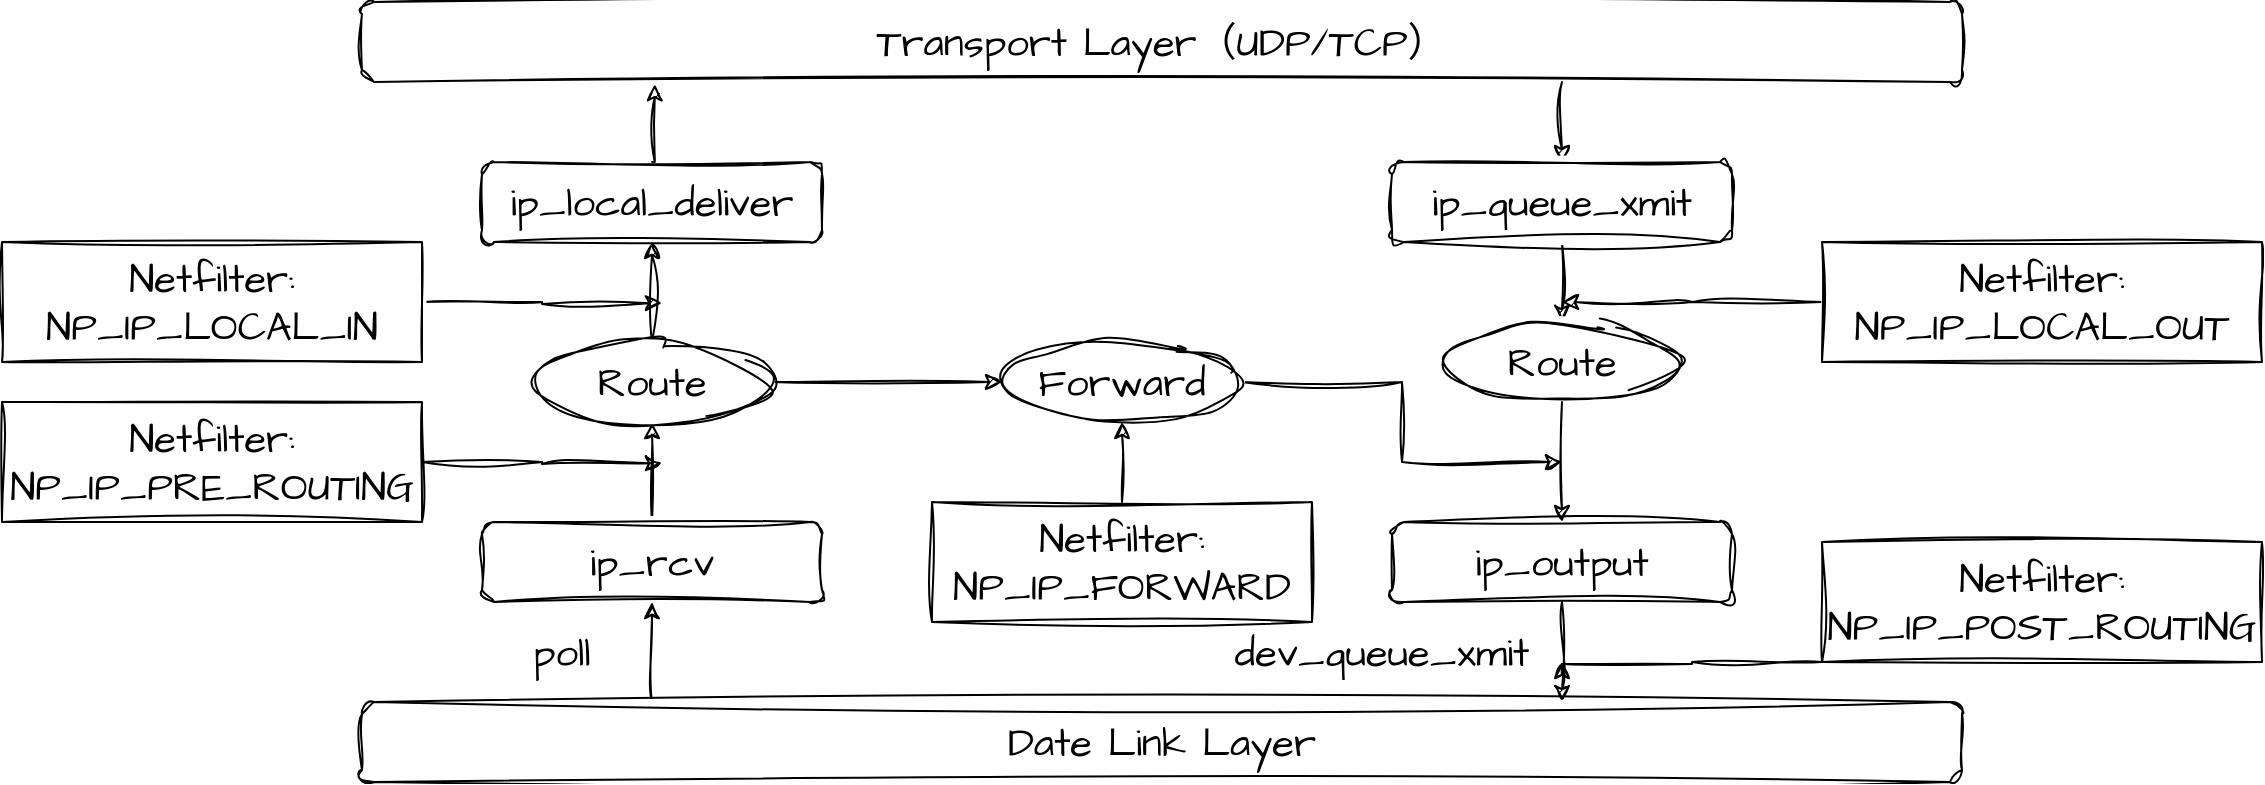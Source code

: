 <mxfile version="22.0.8" type="github">
  <diagram name="第 1 页" id="QYUbUu2t7QBmTJFViEh7">
    <mxGraphModel dx="2162" dy="873" grid="1" gridSize="10" guides="1" tooltips="1" connect="1" arrows="1" fold="1" page="1" pageScale="1" pageWidth="827" pageHeight="1169" math="0" shadow="0">
      <root>
        <mxCell id="0" />
        <mxCell id="1" parent="0" />
        <mxCell id="rdA23jTKkPkpP5CmbgJy-15" style="edgeStyle=orthogonalEdgeStyle;rounded=0;sketch=1;hachureGap=4;jiggle=2;curveFitting=1;orthogonalLoop=1;jettySize=auto;html=1;exitX=0.75;exitY=1;exitDx=0;exitDy=0;entryX=0.5;entryY=0;entryDx=0;entryDy=0;fontFamily=Architects Daughter;fontSource=https%3A%2F%2Ffonts.googleapis.com%2Fcss%3Ffamily%3DArchitects%2BDaughter;fontSize=16;" edge="1" parent="1" source="rdA23jTKkPkpP5CmbgJy-2" target="rdA23jTKkPkpP5CmbgJy-8">
          <mxGeometry relative="1" as="geometry" />
        </mxCell>
        <mxCell id="rdA23jTKkPkpP5CmbgJy-2" value="Transport Layer（UDP/TCP）" style="rounded=1;whiteSpace=wrap;html=1;sketch=1;hachureGap=4;jiggle=2;curveFitting=1;fontFamily=Architects Daughter;fontSource=https%3A%2F%2Ffonts.googleapis.com%2Fcss%3Ffamily%3DArchitects%2BDaughter;fontSize=20;" vertex="1" parent="1">
          <mxGeometry x="10" y="140" width="800" height="40" as="geometry" />
        </mxCell>
        <mxCell id="rdA23jTKkPkpP5CmbgJy-13" style="edgeStyle=orthogonalEdgeStyle;rounded=0;sketch=1;hachureGap=4;jiggle=2;curveFitting=1;orthogonalLoop=1;jettySize=auto;html=1;exitX=0.5;exitY=0;exitDx=0;exitDy=0;entryX=0.183;entryY=1.028;entryDx=0;entryDy=0;fontFamily=Architects Daughter;fontSource=https%3A%2F%2Ffonts.googleapis.com%2Fcss%3Ffamily%3DArchitects%2BDaughter;fontSize=16;entryPerimeter=0;" edge="1" parent="1" source="rdA23jTKkPkpP5CmbgJy-3" target="rdA23jTKkPkpP5CmbgJy-2">
          <mxGeometry relative="1" as="geometry" />
        </mxCell>
        <mxCell id="rdA23jTKkPkpP5CmbgJy-3" value="ip_local_deliver" style="rounded=1;whiteSpace=wrap;html=1;sketch=1;hachureGap=4;jiggle=2;curveFitting=1;fontFamily=Architects Daughter;fontSource=https%3A%2F%2Ffonts.googleapis.com%2Fcss%3Ffamily%3DArchitects%2BDaughter;fontSize=20;" vertex="1" parent="1">
          <mxGeometry x="70" y="220" width="170" height="40" as="geometry" />
        </mxCell>
        <mxCell id="rdA23jTKkPkpP5CmbgJy-11" style="edgeStyle=orthogonalEdgeStyle;rounded=0;sketch=1;hachureGap=4;jiggle=2;curveFitting=1;orthogonalLoop=1;jettySize=auto;html=1;exitX=0.5;exitY=0;exitDx=0;exitDy=0;entryX=0.5;entryY=1;entryDx=0;entryDy=0;fontFamily=Architects Daughter;fontSource=https%3A%2F%2Ffonts.googleapis.com%2Fcss%3Ffamily%3DArchitects%2BDaughter;fontSize=16;" edge="1" parent="1" source="rdA23jTKkPkpP5CmbgJy-4" target="rdA23jTKkPkpP5CmbgJy-5">
          <mxGeometry relative="1" as="geometry" />
        </mxCell>
        <mxCell id="rdA23jTKkPkpP5CmbgJy-4" value="ip_rcv" style="rounded=1;whiteSpace=wrap;html=1;sketch=1;hachureGap=4;jiggle=2;curveFitting=1;fontFamily=Architects Daughter;fontSource=https%3A%2F%2Ffonts.googleapis.com%2Fcss%3Ffamily%3DArchitects%2BDaughter;fontSize=20;" vertex="1" parent="1">
          <mxGeometry x="70" y="400" width="170" height="40" as="geometry" />
        </mxCell>
        <mxCell id="rdA23jTKkPkpP5CmbgJy-12" style="edgeStyle=orthogonalEdgeStyle;rounded=0;sketch=1;hachureGap=4;jiggle=2;curveFitting=1;orthogonalLoop=1;jettySize=auto;html=1;exitX=0.5;exitY=0;exitDx=0;exitDy=0;fontFamily=Architects Daughter;fontSource=https%3A%2F%2Ffonts.googleapis.com%2Fcss%3Ffamily%3DArchitects%2BDaughter;fontSize=16;" edge="1" parent="1" source="rdA23jTKkPkpP5CmbgJy-5" target="rdA23jTKkPkpP5CmbgJy-3">
          <mxGeometry relative="1" as="geometry" />
        </mxCell>
        <mxCell id="rdA23jTKkPkpP5CmbgJy-14" style="edgeStyle=orthogonalEdgeStyle;rounded=0;sketch=1;hachureGap=4;jiggle=2;curveFitting=1;orthogonalLoop=1;jettySize=auto;html=1;exitX=1;exitY=0.5;exitDx=0;exitDy=0;entryX=0;entryY=0.5;entryDx=0;entryDy=0;fontFamily=Architects Daughter;fontSource=https%3A%2F%2Ffonts.googleapis.com%2Fcss%3Ffamily%3DArchitects%2BDaughter;fontSize=16;" edge="1" parent="1" source="rdA23jTKkPkpP5CmbgJy-5" target="rdA23jTKkPkpP5CmbgJy-6">
          <mxGeometry relative="1" as="geometry" />
        </mxCell>
        <mxCell id="rdA23jTKkPkpP5CmbgJy-5" value="Route" style="ellipse;whiteSpace=wrap;html=1;sketch=1;hachureGap=4;jiggle=2;curveFitting=1;fontFamily=Architects Daughter;fontSource=https%3A%2F%2Ffonts.googleapis.com%2Fcss%3Ffamily%3DArchitects%2BDaughter;fontSize=20;" vertex="1" parent="1">
          <mxGeometry x="95" y="310" width="120" height="40" as="geometry" />
        </mxCell>
        <mxCell id="rdA23jTKkPkpP5CmbgJy-32" style="edgeStyle=orthogonalEdgeStyle;rounded=0;sketch=1;hachureGap=4;jiggle=2;curveFitting=1;orthogonalLoop=1;jettySize=auto;html=1;exitX=1;exitY=0.5;exitDx=0;exitDy=0;fontFamily=Architects Daughter;fontSource=https%3A%2F%2Ffonts.googleapis.com%2Fcss%3Ffamily%3DArchitects%2BDaughter;fontSize=16;" edge="1" parent="1" source="rdA23jTKkPkpP5CmbgJy-6">
          <mxGeometry relative="1" as="geometry">
            <mxPoint x="610" y="370" as="targetPoint" />
            <Array as="points">
              <mxPoint x="530" y="330" />
              <mxPoint x="530" y="370" />
              <mxPoint x="610" y="370" />
            </Array>
          </mxGeometry>
        </mxCell>
        <mxCell id="rdA23jTKkPkpP5CmbgJy-6" value="Forward" style="ellipse;whiteSpace=wrap;html=1;sketch=1;hachureGap=4;jiggle=2;curveFitting=1;fontFamily=Architects Daughter;fontSource=https%3A%2F%2Ffonts.googleapis.com%2Fcss%3Ffamily%3DArchitects%2BDaughter;fontSize=20;" vertex="1" parent="1">
          <mxGeometry x="330" y="310" width="120" height="40" as="geometry" />
        </mxCell>
        <mxCell id="rdA23jTKkPkpP5CmbgJy-22" style="edgeStyle=orthogonalEdgeStyle;rounded=0;sketch=1;hachureGap=4;jiggle=2;curveFitting=1;orthogonalLoop=1;jettySize=auto;html=1;exitX=0.5;exitY=1;exitDx=0;exitDy=0;entryX=0.75;entryY=0;entryDx=0;entryDy=0;fontFamily=Architects Daughter;fontSource=https%3A%2F%2Ffonts.googleapis.com%2Fcss%3Ffamily%3DArchitects%2BDaughter;fontSize=16;" edge="1" parent="1" source="rdA23jTKkPkpP5CmbgJy-7" target="rdA23jTKkPkpP5CmbgJy-9">
          <mxGeometry relative="1" as="geometry" />
        </mxCell>
        <mxCell id="rdA23jTKkPkpP5CmbgJy-7" value="ip_output" style="rounded=1;whiteSpace=wrap;html=1;sketch=1;hachureGap=4;jiggle=2;curveFitting=1;fontFamily=Architects Daughter;fontSource=https%3A%2F%2Ffonts.googleapis.com%2Fcss%3Ffamily%3DArchitects%2BDaughter;fontSize=20;" vertex="1" parent="1">
          <mxGeometry x="525" y="400" width="170" height="40" as="geometry" />
        </mxCell>
        <mxCell id="rdA23jTKkPkpP5CmbgJy-34" style="edgeStyle=orthogonalEdgeStyle;rounded=0;sketch=1;hachureGap=4;jiggle=2;curveFitting=1;orthogonalLoop=1;jettySize=auto;html=1;exitX=0.5;exitY=1;exitDx=0;exitDy=0;fontFamily=Architects Daughter;fontSource=https%3A%2F%2Ffonts.googleapis.com%2Fcss%3Ffamily%3DArchitects%2BDaughter;fontSize=16;" edge="1" parent="1" source="rdA23jTKkPkpP5CmbgJy-8" target="rdA23jTKkPkpP5CmbgJy-33">
          <mxGeometry relative="1" as="geometry" />
        </mxCell>
        <mxCell id="rdA23jTKkPkpP5CmbgJy-8" value="ip_queue_xmit" style="rounded=1;whiteSpace=wrap;html=1;sketch=1;hachureGap=4;jiggle=2;curveFitting=1;fontFamily=Architects Daughter;fontSource=https%3A%2F%2Ffonts.googleapis.com%2Fcss%3Ffamily%3DArchitects%2BDaughter;fontSize=20;" vertex="1" parent="1">
          <mxGeometry x="525" y="220" width="170" height="40" as="geometry" />
        </mxCell>
        <mxCell id="rdA23jTKkPkpP5CmbgJy-10" style="edgeStyle=orthogonalEdgeStyle;rounded=0;sketch=1;hachureGap=4;jiggle=2;curveFitting=1;orthogonalLoop=1;jettySize=auto;html=1;exitX=0.178;exitY=-0.025;exitDx=0;exitDy=0;fontFamily=Architects Daughter;fontSource=https%3A%2F%2Ffonts.googleapis.com%2Fcss%3Ffamily%3DArchitects%2BDaughter;fontSize=16;exitPerimeter=0;" edge="1" parent="1" source="rdA23jTKkPkpP5CmbgJy-9" target="rdA23jTKkPkpP5CmbgJy-4">
          <mxGeometry relative="1" as="geometry">
            <Array as="points">
              <mxPoint x="152" y="490" />
              <mxPoint x="155" y="490" />
            </Array>
          </mxGeometry>
        </mxCell>
        <mxCell id="rdA23jTKkPkpP5CmbgJy-9" value="Date Link Layer" style="rounded=1;whiteSpace=wrap;html=1;sketch=1;hachureGap=4;jiggle=2;curveFitting=1;fontFamily=Architects Daughter;fontSource=https%3A%2F%2Ffonts.googleapis.com%2Fcss%3Ffamily%3DArchitects%2BDaughter;fontSize=20;" vertex="1" parent="1">
          <mxGeometry x="10" y="490" width="800" height="40" as="geometry" />
        </mxCell>
        <mxCell id="rdA23jTKkPkpP5CmbgJy-25" style="edgeStyle=orthogonalEdgeStyle;rounded=0;sketch=1;hachureGap=4;jiggle=2;curveFitting=1;orthogonalLoop=1;jettySize=auto;html=1;exitX=1;exitY=0.5;exitDx=0;exitDy=0;fontFamily=Architects Daughter;fontSource=https%3A%2F%2Ffonts.googleapis.com%2Fcss%3Ffamily%3DArchitects%2BDaughter;fontSize=16;" edge="1" parent="1" source="rdA23jTKkPkpP5CmbgJy-18">
          <mxGeometry relative="1" as="geometry">
            <mxPoint x="160" y="290.529" as="targetPoint" />
          </mxGeometry>
        </mxCell>
        <mxCell id="rdA23jTKkPkpP5CmbgJy-18" value="Netfilter:&lt;br&gt;NP_IP_LOCAL_IN" style="rounded=0;whiteSpace=wrap;html=1;sketch=1;hachureGap=4;jiggle=2;curveFitting=1;fontFamily=Architects Daughter;fontSource=https%3A%2F%2Ffonts.googleapis.com%2Fcss%3Ffamily%3DArchitects%2BDaughter;fontSize=20;" vertex="1" parent="1">
          <mxGeometry x="-170" y="260" width="210" height="60" as="geometry" />
        </mxCell>
        <mxCell id="rdA23jTKkPkpP5CmbgJy-26" style="edgeStyle=orthogonalEdgeStyle;rounded=0;sketch=1;hachureGap=4;jiggle=2;curveFitting=1;orthogonalLoop=1;jettySize=auto;html=1;exitX=1;exitY=0.5;exitDx=0;exitDy=0;fontFamily=Architects Daughter;fontSource=https%3A%2F%2Ffonts.googleapis.com%2Fcss%3Ffamily%3DArchitects%2BDaughter;fontSize=16;" edge="1" parent="1" source="rdA23jTKkPkpP5CmbgJy-19">
          <mxGeometry relative="1" as="geometry">
            <mxPoint x="160" y="370.529" as="targetPoint" />
          </mxGeometry>
        </mxCell>
        <mxCell id="rdA23jTKkPkpP5CmbgJy-19" value="Netfilter:&lt;br&gt;NP_IP_PRE_ROUTING" style="rounded=0;whiteSpace=wrap;html=1;sketch=1;hachureGap=4;jiggle=2;curveFitting=1;fontFamily=Architects Daughter;fontSource=https%3A%2F%2Ffonts.googleapis.com%2Fcss%3Ffamily%3DArchitects%2BDaughter;fontSize=20;fontStyle=0" vertex="1" parent="1">
          <mxGeometry x="-170" y="340" width="210" height="60" as="geometry" />
        </mxCell>
        <mxCell id="rdA23jTKkPkpP5CmbgJy-24" style="edgeStyle=orthogonalEdgeStyle;rounded=0;sketch=1;hachureGap=4;jiggle=2;curveFitting=1;orthogonalLoop=1;jettySize=auto;html=1;exitX=0.5;exitY=0;exitDx=0;exitDy=0;fontFamily=Architects Daughter;fontSource=https%3A%2F%2Ffonts.googleapis.com%2Fcss%3Ffamily%3DArchitects%2BDaughter;fontSize=16;" edge="1" parent="1" source="rdA23jTKkPkpP5CmbgJy-20" target="rdA23jTKkPkpP5CmbgJy-6">
          <mxGeometry relative="1" as="geometry" />
        </mxCell>
        <mxCell id="rdA23jTKkPkpP5CmbgJy-20" value="Netfilter:&lt;br&gt;NP_IP_FORWARD" style="rounded=0;whiteSpace=wrap;html=1;sketch=1;hachureGap=4;jiggle=2;curveFitting=1;fontFamily=Architects Daughter;fontSource=https%3A%2F%2Ffonts.googleapis.com%2Fcss%3Ffamily%3DArchitects%2BDaughter;fontSize=20;" vertex="1" parent="1">
          <mxGeometry x="295" y="390" width="190" height="60" as="geometry" />
        </mxCell>
        <mxCell id="rdA23jTKkPkpP5CmbgJy-23" value="poll" style="text;html=1;strokeColor=none;fillColor=none;align=center;verticalAlign=middle;whiteSpace=wrap;rounded=0;fontSize=20;fontFamily=Architects Daughter;" vertex="1" parent="1">
          <mxGeometry x="80" y="450" width="60" height="30" as="geometry" />
        </mxCell>
        <mxCell id="rdA23jTKkPkpP5CmbgJy-28" style="edgeStyle=orthogonalEdgeStyle;rounded=0;sketch=1;hachureGap=4;jiggle=2;curveFitting=1;orthogonalLoop=1;jettySize=auto;html=1;fontFamily=Architects Daughter;fontSource=https%3A%2F%2Ffonts.googleapis.com%2Fcss%3Ffamily%3DArchitects%2BDaughter;fontSize=16;" edge="1" parent="1" source="rdA23jTKkPkpP5CmbgJy-27">
          <mxGeometry relative="1" as="geometry">
            <mxPoint x="610" y="290" as="targetPoint" />
          </mxGeometry>
        </mxCell>
        <mxCell id="rdA23jTKkPkpP5CmbgJy-27" value="Netfilter:&lt;br&gt;NP_IP_LOCAL_OUT" style="rounded=0;whiteSpace=wrap;html=1;sketch=1;hachureGap=4;jiggle=2;curveFitting=1;fontFamily=Architects Daughter;fontSource=https%3A%2F%2Ffonts.googleapis.com%2Fcss%3Ffamily%3DArchitects%2BDaughter;fontSize=20;" vertex="1" parent="1">
          <mxGeometry x="740" y="260" width="220" height="60" as="geometry" />
        </mxCell>
        <mxCell id="rdA23jTKkPkpP5CmbgJy-31" style="edgeStyle=orthogonalEdgeStyle;rounded=0;sketch=1;hachureGap=4;jiggle=2;curveFitting=1;orthogonalLoop=1;jettySize=auto;html=1;exitX=0;exitY=0.5;exitDx=0;exitDy=0;fontFamily=Architects Daughter;fontSource=https%3A%2F%2Ffonts.googleapis.com%2Fcss%3Ffamily%3DArchitects%2BDaughter;fontSize=16;" edge="1" parent="1" source="rdA23jTKkPkpP5CmbgJy-29">
          <mxGeometry relative="1" as="geometry">
            <mxPoint x="610" y="470" as="targetPoint" />
            <Array as="points">
              <mxPoint x="740" y="470" />
              <mxPoint x="675" y="470" />
              <mxPoint x="610" y="471" />
            </Array>
          </mxGeometry>
        </mxCell>
        <mxCell id="rdA23jTKkPkpP5CmbgJy-29" value="Netfilter:&lt;br&gt;NP_IP_POST_ROUTING" style="rounded=0;whiteSpace=wrap;html=1;sketch=1;hachureGap=4;jiggle=2;curveFitting=1;fontFamily=Architects Daughter;fontSource=https%3A%2F%2Ffonts.googleapis.com%2Fcss%3Ffamily%3DArchitects%2BDaughter;fontSize=20;" vertex="1" parent="1">
          <mxGeometry x="740" y="410" width="220" height="60" as="geometry" />
        </mxCell>
        <mxCell id="rdA23jTKkPkpP5CmbgJy-30" value="dev_queue_xmit" style="text;html=1;strokeColor=none;fillColor=none;align=center;verticalAlign=middle;whiteSpace=wrap;rounded=0;fontSize=20;fontFamily=Architects Daughter;" vertex="1" parent="1">
          <mxGeometry x="490" y="450" width="60" height="30" as="geometry" />
        </mxCell>
        <mxCell id="rdA23jTKkPkpP5CmbgJy-35" style="edgeStyle=orthogonalEdgeStyle;rounded=0;sketch=1;hachureGap=4;jiggle=2;curveFitting=1;orthogonalLoop=1;jettySize=auto;html=1;exitX=0.5;exitY=1;exitDx=0;exitDy=0;entryX=0.5;entryY=0;entryDx=0;entryDy=0;fontFamily=Architects Daughter;fontSource=https%3A%2F%2Ffonts.googleapis.com%2Fcss%3Ffamily%3DArchitects%2BDaughter;fontSize=16;" edge="1" parent="1" source="rdA23jTKkPkpP5CmbgJy-33" target="rdA23jTKkPkpP5CmbgJy-7">
          <mxGeometry relative="1" as="geometry" />
        </mxCell>
        <mxCell id="rdA23jTKkPkpP5CmbgJy-33" value="Route" style="ellipse;whiteSpace=wrap;html=1;sketch=1;hachureGap=4;jiggle=2;curveFitting=1;fontFamily=Architects Daughter;fontSource=https%3A%2F%2Ffonts.googleapis.com%2Fcss%3Ffamily%3DArchitects%2BDaughter;fontSize=20;" vertex="1" parent="1">
          <mxGeometry x="550" y="300" width="120" height="40" as="geometry" />
        </mxCell>
      </root>
    </mxGraphModel>
  </diagram>
</mxfile>
